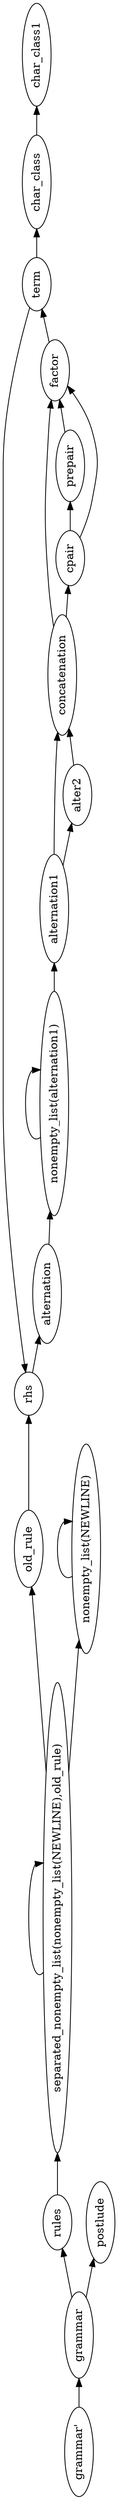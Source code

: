 digraph G {
orientation = landscape;
rankdir = LR;
ratio = compress;
nt0 [ label="grammar'" ] ;
nt1 [ label="term" ] ;
nt2 [ label="separated_nonempty_list(nonempty_list(NEWLINE),old_rule)" ] ;
nt3 [ label="rules" ] ;
nt4 [ label="rhs" ] ;
nt5 [ label="prepair" ] ;
nt6 [ label="postlude" ] ;
nt7 [ label="old_rule" ] ;
nt8 [ label="nonempty_list(alternation1)" ] ;
nt9 [ label="nonempty_list(NEWLINE)" ] ;
nt10 [ label="grammar" ] ;
nt11 [ label="factor" ] ;
nt12 [ label="cpair" ] ;
nt13 [ label="concatenation" ] ;
nt14 [ label="char_class1" ] ;
nt15 [ label="char_class" ] ;
nt16 [ label="alternation1" ] ;
nt17 [ label="alternation" ] ;
nt18 [ label="alter2" ] ;
nt0 -> nt10 [ label="" ] ;
nt1 -> nt4 [ label="" ] ;
nt1 -> nt15 [ label="" ] ;
nt2 -> nt2 [ label="" ] ;
nt2 -> nt7 [ label="" ] ;
nt2 -> nt9 [ label="" ] ;
nt3 -> nt2 [ label="" ] ;
nt4 -> nt17 [ label="" ] ;
nt5 -> nt11 [ label="" ] ;
nt7 -> nt4 [ label="" ] ;
nt8 -> nt8 [ label="" ] ;
nt8 -> nt16 [ label="" ] ;
nt9 -> nt9 [ label="" ] ;
nt10 -> nt3 [ label="" ] ;
nt10 -> nt6 [ label="" ] ;
nt11 -> nt1 [ label="" ] ;
nt12 -> nt5 [ label="" ] ;
nt12 -> nt11 [ label="" ] ;
nt13 -> nt11 [ label="" ] ;
nt13 -> nt12 [ label="" ] ;
nt15 -> nt14 [ label="" ] ;
nt16 -> nt13 [ label="" ] ;
nt16 -> nt18 [ label="" ] ;
nt17 -> nt8 [ label="" ] ;
nt18 -> nt13 [ label="" ] ;

}
